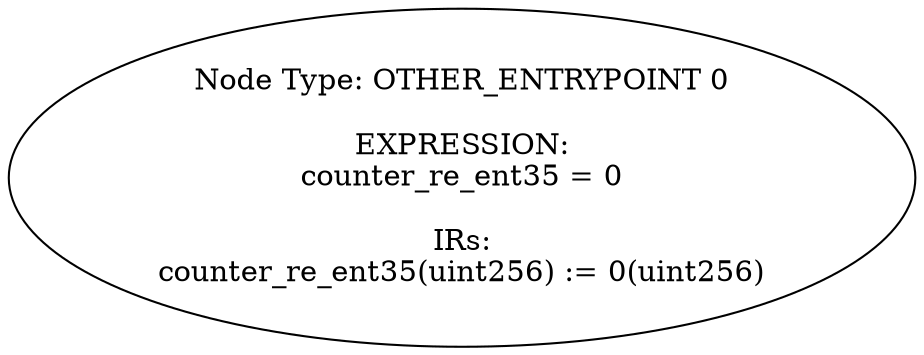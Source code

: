 digraph{
0[label="Node Type: OTHER_ENTRYPOINT 0

EXPRESSION:
counter_re_ent35 = 0

IRs:
counter_re_ent35(uint256) := 0(uint256)"];
}
